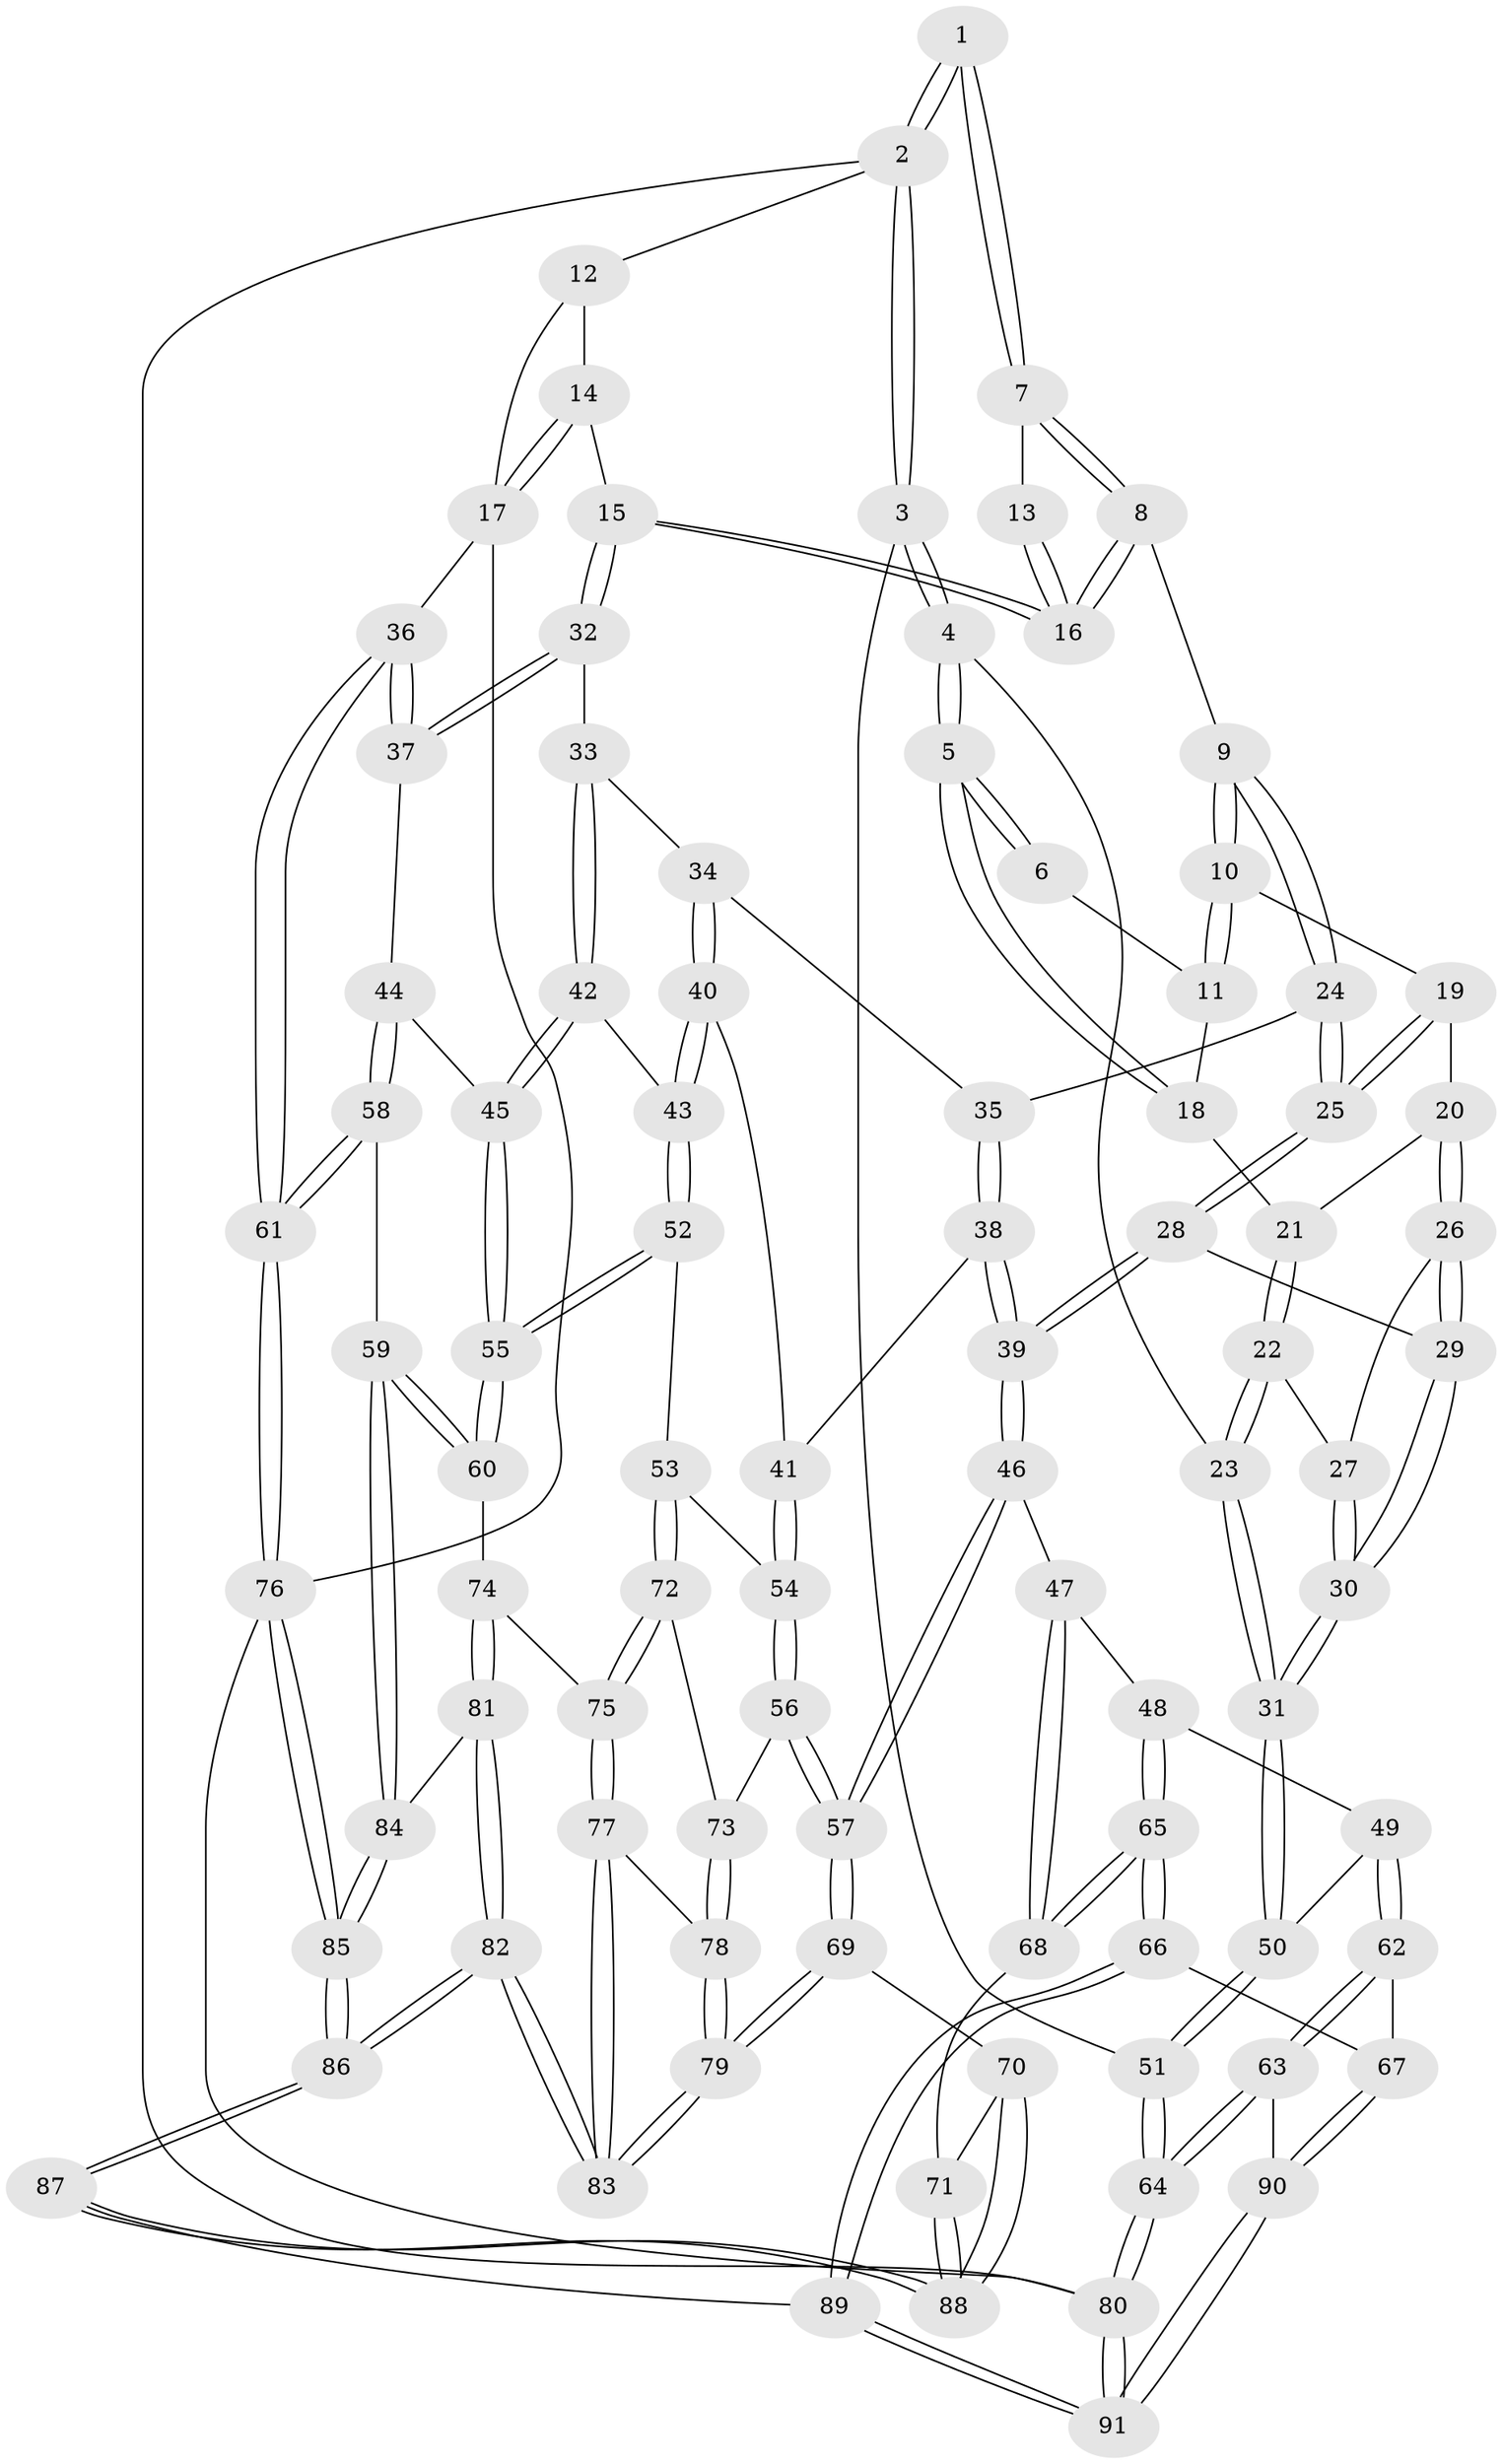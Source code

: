 // coarse degree distribution, {3: 0.12698412698412698, 4: 0.30158730158730157, 2: 0.015873015873015872, 5: 0.3968253968253968, 6: 0.12698412698412698, 8: 0.015873015873015872, 7: 0.015873015873015872}
// Generated by graph-tools (version 1.1) at 2025/05/03/04/25 22:05:24]
// undirected, 91 vertices, 224 edges
graph export_dot {
graph [start="1"]
  node [color=gray90,style=filled];
  1 [pos="+0.3101943640476872+0"];
  2 [pos="+0+0"];
  3 [pos="+0+0.23120164491043887"];
  4 [pos="+0+0.22772100927948624"];
  5 [pos="+0.04524676754712134+0.16715238393456"];
  6 [pos="+0.29669889305935215+0"];
  7 [pos="+0.572830850378794+0"];
  8 [pos="+0.555486391097982+0.18728105187281105"];
  9 [pos="+0.5119886876785282+0.23930354904416368"];
  10 [pos="+0.3573537322168619+0.20858957973980502"];
  11 [pos="+0.3192704612677247+0.1663055134086296"];
  12 [pos="+0.8225369972535604+0"];
  13 [pos="+0.5817454198627559+0"];
  14 [pos="+0.8695888821141016+0.12195947758931412"];
  15 [pos="+0.8338290899475592+0.24798772254110382"];
  16 [pos="+0.8269867280422704+0.2443582604118253"];
  17 [pos="+1+0"];
  18 [pos="+0.17289100796198728+0.21514989495188083"];
  19 [pos="+0.32760077828626544+0.2737237034784031"];
  20 [pos="+0.2572905256034604+0.31299095714764336"];
  21 [pos="+0.17654621035274456+0.22652641936093573"];
  22 [pos="+0.1744329233398856+0.3363497359700465"];
  23 [pos="+0.12444167502492938+0.3634541312077786"];
  24 [pos="+0.519270899375868+0.31704615943752773"];
  25 [pos="+0.35394363334192536+0.42209816043533055"];
  26 [pos="+0.24605336451502613+0.3373099134163201"];
  27 [pos="+0.21227677013401894+0.3495593895626316"];
  28 [pos="+0.341139150817577+0.44368096689850595"];
  29 [pos="+0.3311623325253077+0.44306871696600125"];
  30 [pos="+0.21106118834253784+0.4752873353888095"];
  31 [pos="+0.17157782425323692+0.5005669679799705"];
  32 [pos="+0.8608958243405157+0.29761241343115713"];
  33 [pos="+0.6991186463480797+0.3812022003930737"];
  34 [pos="+0.6134214342977574+0.3942501825301265"];
  35 [pos="+0.5386505231263321+0.34595659274167534"];
  36 [pos="+1+0.3991374534981422"];
  37 [pos="+1+0.39820261592298367"];
  38 [pos="+0.4710275162355146+0.5302110305236645"];
  39 [pos="+0.41461105258196246+0.5668139092582761"];
  40 [pos="+0.6131433709776871+0.5037904583467175"];
  41 [pos="+0.5832753739518717+0.5266606063347173"];
  42 [pos="+0.7187520697355432+0.5363412847882616"];
  43 [pos="+0.6914645089567937+0.542914538153725"];
  44 [pos="+0.9075944977085388+0.5075864344496083"];
  45 [pos="+0.814063157333795+0.5518969894610403"];
  46 [pos="+0.4125305726961196+0.5787834819248207"];
  47 [pos="+0.3948979923460269+0.5865304889810632"];
  48 [pos="+0.31202953199657496+0.6018117539098634"];
  49 [pos="+0.14489766854366562+0.5491452127845"];
  50 [pos="+0.14306814957144248+0.5450215513027014"];
  51 [pos="+0+0.4747913589957607"];
  52 [pos="+0.6517143716681004+0.6447787984275953"];
  53 [pos="+0.6392192675431648+0.6475922510853445"];
  54 [pos="+0.5929114164288785+0.6304506979129205"];
  55 [pos="+0.7486023920670952+0.6972321098395234"];
  56 [pos="+0.4840658190212747+0.6664951057355805"];
  57 [pos="+0.46314614014271355+0.6631436321102017"];
  58 [pos="+0.9021653258722249+0.7062702987599769"];
  59 [pos="+0.7628027130021023+0.7304337918000987"];
  60 [pos="+0.7539027483478551+0.715989525365611"];
  61 [pos="+1+1"];
  62 [pos="+0.15242088964884917+0.7629551294239988"];
  63 [pos="+0+0.7792322259325609"];
  64 [pos="+0+0.7618217898617379"];
  65 [pos="+0.19303259191886946+0.7881388334710205"];
  66 [pos="+0.189238189164937+0.7901003812964853"];
  67 [pos="+0.18884957169813527+0.789984765721951"];
  68 [pos="+0.28062177755758716+0.7635524226976658"];
  69 [pos="+0.4424172223550565+0.7189030948262941"];
  70 [pos="+0.41151440605933187+0.7536242615672392"];
  71 [pos="+0.29307522214734505+0.7638797181102494"];
  72 [pos="+0.6288775150881354+0.6812358993614084"];
  73 [pos="+0.5431539207999889+0.7200084550694559"];
  74 [pos="+0.6248600074593428+0.7522187063133888"];
  75 [pos="+0.6195461445850855+0.749721796508853"];
  76 [pos="+1+1"];
  77 [pos="+0.6058105341422905+0.7536691054047437"];
  78 [pos="+0.5511981108464664+0.7298377772290878"];
  79 [pos="+0.5264282324508338+0.824246848043778"];
  80 [pos="+0+1"];
  81 [pos="+0.659576107245317+0.805118263478832"];
  82 [pos="+0.548471613063489+1"];
  83 [pos="+0.5456399353118095+0.8828077188496558"];
  84 [pos="+0.7624401198781456+0.7889157861452311"];
  85 [pos="+0.9774110804537257+1"];
  86 [pos="+0.5268064510052549+1"];
  87 [pos="+0.4744124884660258+1"];
  88 [pos="+0.4224389053161872+0.8803679199579506"];
  89 [pos="+0.42117920068825976+1"];
  90 [pos="+0.08162086205214199+0.9676462940042042"];
  91 [pos="+0.08258966031466367+1"];
  1 -- 2;
  1 -- 2;
  1 -- 7;
  1 -- 7;
  2 -- 3;
  2 -- 3;
  2 -- 12;
  2 -- 80;
  3 -- 4;
  3 -- 4;
  3 -- 51;
  4 -- 5;
  4 -- 5;
  4 -- 23;
  5 -- 6;
  5 -- 6;
  5 -- 18;
  5 -- 18;
  6 -- 11;
  7 -- 8;
  7 -- 8;
  7 -- 13;
  8 -- 9;
  8 -- 16;
  8 -- 16;
  9 -- 10;
  9 -- 10;
  9 -- 24;
  9 -- 24;
  10 -- 11;
  10 -- 11;
  10 -- 19;
  11 -- 18;
  12 -- 14;
  12 -- 17;
  13 -- 16;
  13 -- 16;
  14 -- 15;
  14 -- 17;
  14 -- 17;
  15 -- 16;
  15 -- 16;
  15 -- 32;
  15 -- 32;
  17 -- 36;
  17 -- 76;
  18 -- 21;
  19 -- 20;
  19 -- 25;
  19 -- 25;
  20 -- 21;
  20 -- 26;
  20 -- 26;
  21 -- 22;
  21 -- 22;
  22 -- 23;
  22 -- 23;
  22 -- 27;
  23 -- 31;
  23 -- 31;
  24 -- 25;
  24 -- 25;
  24 -- 35;
  25 -- 28;
  25 -- 28;
  26 -- 27;
  26 -- 29;
  26 -- 29;
  27 -- 30;
  27 -- 30;
  28 -- 29;
  28 -- 39;
  28 -- 39;
  29 -- 30;
  29 -- 30;
  30 -- 31;
  30 -- 31;
  31 -- 50;
  31 -- 50;
  32 -- 33;
  32 -- 37;
  32 -- 37;
  33 -- 34;
  33 -- 42;
  33 -- 42;
  34 -- 35;
  34 -- 40;
  34 -- 40;
  35 -- 38;
  35 -- 38;
  36 -- 37;
  36 -- 37;
  36 -- 61;
  36 -- 61;
  37 -- 44;
  38 -- 39;
  38 -- 39;
  38 -- 41;
  39 -- 46;
  39 -- 46;
  40 -- 41;
  40 -- 43;
  40 -- 43;
  41 -- 54;
  41 -- 54;
  42 -- 43;
  42 -- 45;
  42 -- 45;
  43 -- 52;
  43 -- 52;
  44 -- 45;
  44 -- 58;
  44 -- 58;
  45 -- 55;
  45 -- 55;
  46 -- 47;
  46 -- 57;
  46 -- 57;
  47 -- 48;
  47 -- 68;
  47 -- 68;
  48 -- 49;
  48 -- 65;
  48 -- 65;
  49 -- 50;
  49 -- 62;
  49 -- 62;
  50 -- 51;
  50 -- 51;
  51 -- 64;
  51 -- 64;
  52 -- 53;
  52 -- 55;
  52 -- 55;
  53 -- 54;
  53 -- 72;
  53 -- 72;
  54 -- 56;
  54 -- 56;
  55 -- 60;
  55 -- 60;
  56 -- 57;
  56 -- 57;
  56 -- 73;
  57 -- 69;
  57 -- 69;
  58 -- 59;
  58 -- 61;
  58 -- 61;
  59 -- 60;
  59 -- 60;
  59 -- 84;
  59 -- 84;
  60 -- 74;
  61 -- 76;
  61 -- 76;
  62 -- 63;
  62 -- 63;
  62 -- 67;
  63 -- 64;
  63 -- 64;
  63 -- 90;
  64 -- 80;
  64 -- 80;
  65 -- 66;
  65 -- 66;
  65 -- 68;
  65 -- 68;
  66 -- 67;
  66 -- 89;
  66 -- 89;
  67 -- 90;
  67 -- 90;
  68 -- 71;
  69 -- 70;
  69 -- 79;
  69 -- 79;
  70 -- 71;
  70 -- 88;
  70 -- 88;
  71 -- 88;
  71 -- 88;
  72 -- 73;
  72 -- 75;
  72 -- 75;
  73 -- 78;
  73 -- 78;
  74 -- 75;
  74 -- 81;
  74 -- 81;
  75 -- 77;
  75 -- 77;
  76 -- 85;
  76 -- 85;
  76 -- 80;
  77 -- 78;
  77 -- 83;
  77 -- 83;
  78 -- 79;
  78 -- 79;
  79 -- 83;
  79 -- 83;
  80 -- 91;
  80 -- 91;
  81 -- 82;
  81 -- 82;
  81 -- 84;
  82 -- 83;
  82 -- 83;
  82 -- 86;
  82 -- 86;
  84 -- 85;
  84 -- 85;
  85 -- 86;
  85 -- 86;
  86 -- 87;
  86 -- 87;
  87 -- 88;
  87 -- 88;
  87 -- 89;
  89 -- 91;
  89 -- 91;
  90 -- 91;
  90 -- 91;
}
